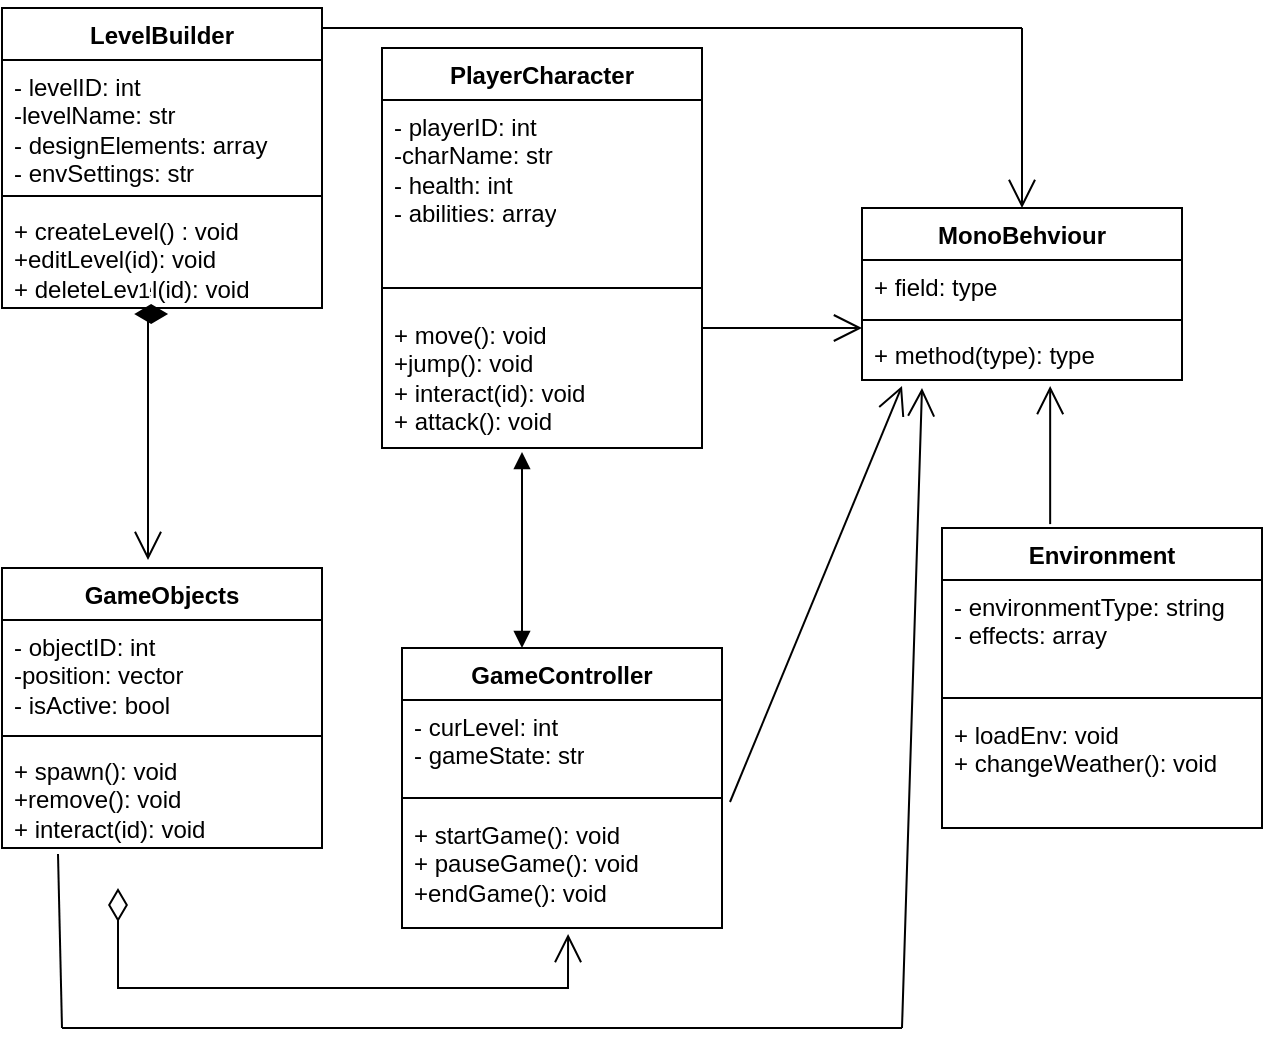 <mxfile version="26.0.11">
  <diagram id="C5RBs43oDa-KdzZeNtuy" name="Page-1">
    <mxGraphModel dx="1266" dy="600" grid="1" gridSize="10" guides="1" tooltips="1" connect="1" arrows="1" fold="1" page="1" pageScale="1" pageWidth="827" pageHeight="1169" math="0" shadow="0">
      <root>
        <mxCell id="WIyWlLk6GJQsqaUBKTNV-0" />
        <mxCell id="WIyWlLk6GJQsqaUBKTNV-1" parent="WIyWlLk6GJQsqaUBKTNV-0" />
        <mxCell id="DYyBr0kkOJFsOpMtX7ZK-0" value="MonoBehviour" style="swimlane;fontStyle=1;align=center;verticalAlign=top;childLayout=stackLayout;horizontal=1;startSize=26;horizontalStack=0;resizeParent=1;resizeParentMax=0;resizeLast=0;collapsible=1;marginBottom=0;whiteSpace=wrap;html=1;" vertex="1" parent="WIyWlLk6GJQsqaUBKTNV-1">
          <mxGeometry x="440" y="130" width="160" height="86" as="geometry" />
        </mxCell>
        <mxCell id="DYyBr0kkOJFsOpMtX7ZK-1" value="+ field: type" style="text;strokeColor=none;fillColor=none;align=left;verticalAlign=top;spacingLeft=4;spacingRight=4;overflow=hidden;rotatable=0;points=[[0,0.5],[1,0.5]];portConstraint=eastwest;whiteSpace=wrap;html=1;" vertex="1" parent="DYyBr0kkOJFsOpMtX7ZK-0">
          <mxGeometry y="26" width="160" height="26" as="geometry" />
        </mxCell>
        <mxCell id="DYyBr0kkOJFsOpMtX7ZK-2" value="" style="line;strokeWidth=1;fillColor=none;align=left;verticalAlign=middle;spacingTop=-1;spacingLeft=3;spacingRight=3;rotatable=0;labelPosition=right;points=[];portConstraint=eastwest;strokeColor=inherit;" vertex="1" parent="DYyBr0kkOJFsOpMtX7ZK-0">
          <mxGeometry y="52" width="160" height="8" as="geometry" />
        </mxCell>
        <mxCell id="DYyBr0kkOJFsOpMtX7ZK-3" value="+ method(type): type" style="text;strokeColor=none;fillColor=none;align=left;verticalAlign=top;spacingLeft=4;spacingRight=4;overflow=hidden;rotatable=0;points=[[0,0.5],[1,0.5]];portConstraint=eastwest;whiteSpace=wrap;html=1;" vertex="1" parent="DYyBr0kkOJFsOpMtX7ZK-0">
          <mxGeometry y="60" width="160" height="26" as="geometry" />
        </mxCell>
        <mxCell id="DYyBr0kkOJFsOpMtX7ZK-10" value="LevelBuilder" style="swimlane;fontStyle=1;align=center;verticalAlign=top;childLayout=stackLayout;horizontal=1;startSize=26;horizontalStack=0;resizeParent=1;resizeParentMax=0;resizeLast=0;collapsible=1;marginBottom=0;whiteSpace=wrap;html=1;" vertex="1" parent="WIyWlLk6GJQsqaUBKTNV-1">
          <mxGeometry x="10" y="30" width="160" height="150" as="geometry" />
        </mxCell>
        <mxCell id="DYyBr0kkOJFsOpMtX7ZK-11" value="- levelID: int&lt;div&gt;-levelName: str&lt;/div&gt;&lt;div&gt;- designElements: array&lt;/div&gt;&lt;div&gt;- envSettings: str&lt;/div&gt;" style="text;strokeColor=none;fillColor=none;align=left;verticalAlign=top;spacingLeft=4;spacingRight=4;overflow=hidden;rotatable=0;points=[[0,0.5],[1,0.5]];portConstraint=eastwest;whiteSpace=wrap;html=1;" vertex="1" parent="DYyBr0kkOJFsOpMtX7ZK-10">
          <mxGeometry y="26" width="160" height="64" as="geometry" />
        </mxCell>
        <mxCell id="DYyBr0kkOJFsOpMtX7ZK-12" value="" style="line;strokeWidth=1;fillColor=none;align=left;verticalAlign=middle;spacingTop=-1;spacingLeft=3;spacingRight=3;rotatable=0;labelPosition=right;points=[];portConstraint=eastwest;strokeColor=inherit;" vertex="1" parent="DYyBr0kkOJFsOpMtX7ZK-10">
          <mxGeometry y="90" width="160" height="8" as="geometry" />
        </mxCell>
        <mxCell id="DYyBr0kkOJFsOpMtX7ZK-13" value="+ createLevel() : void&lt;div&gt;+editLevel(id): void&lt;/div&gt;&lt;div&gt;+ deleteLevel(id): void&lt;/div&gt;" style="text;strokeColor=none;fillColor=none;align=left;verticalAlign=top;spacingLeft=4;spacingRight=4;overflow=hidden;rotatable=0;points=[[0,0.5],[1,0.5]];portConstraint=eastwest;whiteSpace=wrap;html=1;" vertex="1" parent="DYyBr0kkOJFsOpMtX7ZK-10">
          <mxGeometry y="98" width="160" height="52" as="geometry" />
        </mxCell>
        <mxCell id="DYyBr0kkOJFsOpMtX7ZK-18" value="PlayerCharacter" style="swimlane;fontStyle=1;align=center;verticalAlign=top;childLayout=stackLayout;horizontal=1;startSize=26;horizontalStack=0;resizeParent=1;resizeParentMax=0;resizeLast=0;collapsible=1;marginBottom=0;whiteSpace=wrap;html=1;" vertex="1" parent="WIyWlLk6GJQsqaUBKTNV-1">
          <mxGeometry x="200" y="50" width="160" height="200" as="geometry" />
        </mxCell>
        <mxCell id="DYyBr0kkOJFsOpMtX7ZK-19" value="- playerID: int&lt;div&gt;-charName: str&lt;/div&gt;&lt;div&gt;- health: int&lt;/div&gt;&lt;div&gt;- abilities: array&lt;/div&gt;&lt;div&gt;&lt;br&gt;&lt;/div&gt;" style="text;strokeColor=none;fillColor=none;align=left;verticalAlign=top;spacingLeft=4;spacingRight=4;overflow=hidden;rotatable=0;points=[[0,0.5],[1,0.5]];portConstraint=eastwest;whiteSpace=wrap;html=1;" vertex="1" parent="DYyBr0kkOJFsOpMtX7ZK-18">
          <mxGeometry y="26" width="160" height="84" as="geometry" />
        </mxCell>
        <mxCell id="DYyBr0kkOJFsOpMtX7ZK-20" value="" style="line;strokeWidth=1;fillColor=none;align=left;verticalAlign=middle;spacingTop=-1;spacingLeft=3;spacingRight=3;rotatable=0;labelPosition=right;points=[];portConstraint=eastwest;strokeColor=inherit;" vertex="1" parent="DYyBr0kkOJFsOpMtX7ZK-18">
          <mxGeometry y="110" width="160" height="20" as="geometry" />
        </mxCell>
        <mxCell id="DYyBr0kkOJFsOpMtX7ZK-21" value="+ move(): void&lt;div&gt;+jump(): void&lt;/div&gt;&lt;div&gt;+ interact(id): void&lt;/div&gt;&lt;div&gt;+ attack(): void&lt;/div&gt;" style="text;strokeColor=none;fillColor=none;align=left;verticalAlign=top;spacingLeft=4;spacingRight=4;overflow=hidden;rotatable=0;points=[[0,0.5],[1,0.5]];portConstraint=eastwest;whiteSpace=wrap;html=1;" vertex="1" parent="DYyBr0kkOJFsOpMtX7ZK-18">
          <mxGeometry y="130" width="160" height="70" as="geometry" />
        </mxCell>
        <mxCell id="DYyBr0kkOJFsOpMtX7ZK-22" value="Environment" style="swimlane;fontStyle=1;align=center;verticalAlign=top;childLayout=stackLayout;horizontal=1;startSize=26;horizontalStack=0;resizeParent=1;resizeParentMax=0;resizeLast=0;collapsible=1;marginBottom=0;whiteSpace=wrap;html=1;" vertex="1" parent="WIyWlLk6GJQsqaUBKTNV-1">
          <mxGeometry x="480" y="290" width="160" height="150" as="geometry" />
        </mxCell>
        <mxCell id="DYyBr0kkOJFsOpMtX7ZK-23" value="- environmentType: string&lt;div&gt;- effects: array&lt;/div&gt;" style="text;strokeColor=none;fillColor=none;align=left;verticalAlign=top;spacingLeft=4;spacingRight=4;overflow=hidden;rotatable=0;points=[[0,0.5],[1,0.5]];portConstraint=eastwest;whiteSpace=wrap;html=1;" vertex="1" parent="DYyBr0kkOJFsOpMtX7ZK-22">
          <mxGeometry y="26" width="160" height="54" as="geometry" />
        </mxCell>
        <mxCell id="DYyBr0kkOJFsOpMtX7ZK-24" value="" style="line;strokeWidth=1;fillColor=none;align=left;verticalAlign=middle;spacingTop=-1;spacingLeft=3;spacingRight=3;rotatable=0;labelPosition=right;points=[];portConstraint=eastwest;strokeColor=inherit;" vertex="1" parent="DYyBr0kkOJFsOpMtX7ZK-22">
          <mxGeometry y="80" width="160" height="10" as="geometry" />
        </mxCell>
        <mxCell id="DYyBr0kkOJFsOpMtX7ZK-25" value="+ loadEnv: void&lt;div&gt;+ changeWeather(): void&lt;br&gt;&lt;div&gt;&lt;br&gt;&lt;/div&gt;&lt;/div&gt;" style="text;strokeColor=none;fillColor=none;align=left;verticalAlign=top;spacingLeft=4;spacingRight=4;overflow=hidden;rotatable=0;points=[[0,0.5],[1,0.5]];portConstraint=eastwest;whiteSpace=wrap;html=1;" vertex="1" parent="DYyBr0kkOJFsOpMtX7ZK-22">
          <mxGeometry y="90" width="160" height="60" as="geometry" />
        </mxCell>
        <mxCell id="DYyBr0kkOJFsOpMtX7ZK-26" value="GameController" style="swimlane;fontStyle=1;align=center;verticalAlign=top;childLayout=stackLayout;horizontal=1;startSize=26;horizontalStack=0;resizeParent=1;resizeParentMax=0;resizeLast=0;collapsible=1;marginBottom=0;whiteSpace=wrap;html=1;" vertex="1" parent="WIyWlLk6GJQsqaUBKTNV-1">
          <mxGeometry x="210" y="350" width="160" height="140" as="geometry" />
        </mxCell>
        <mxCell id="DYyBr0kkOJFsOpMtX7ZK-27" value="- curLevel: int&lt;div&gt;- gameState: str&lt;/div&gt;" style="text;strokeColor=none;fillColor=none;align=left;verticalAlign=top;spacingLeft=4;spacingRight=4;overflow=hidden;rotatable=0;points=[[0,0.5],[1,0.5]];portConstraint=eastwest;whiteSpace=wrap;html=1;" vertex="1" parent="DYyBr0kkOJFsOpMtX7ZK-26">
          <mxGeometry y="26" width="160" height="44" as="geometry" />
        </mxCell>
        <mxCell id="DYyBr0kkOJFsOpMtX7ZK-28" value="" style="line;strokeWidth=1;fillColor=none;align=left;verticalAlign=middle;spacingTop=-1;spacingLeft=3;spacingRight=3;rotatable=0;labelPosition=right;points=[];portConstraint=eastwest;strokeColor=inherit;" vertex="1" parent="DYyBr0kkOJFsOpMtX7ZK-26">
          <mxGeometry y="70" width="160" height="10" as="geometry" />
        </mxCell>
        <mxCell id="DYyBr0kkOJFsOpMtX7ZK-29" value="+ startGame(): void&lt;div&gt;+ pauseGame(): void&lt;/div&gt;&lt;div&gt;+endGame(): void&lt;/div&gt;" style="text;strokeColor=none;fillColor=none;align=left;verticalAlign=top;spacingLeft=4;spacingRight=4;overflow=hidden;rotatable=0;points=[[0,0.5],[1,0.5]];portConstraint=eastwest;whiteSpace=wrap;html=1;" vertex="1" parent="DYyBr0kkOJFsOpMtX7ZK-26">
          <mxGeometry y="80" width="160" height="60" as="geometry" />
        </mxCell>
        <mxCell id="DYyBr0kkOJFsOpMtX7ZK-30" value="GameObjects" style="swimlane;fontStyle=1;align=center;verticalAlign=top;childLayout=stackLayout;horizontal=1;startSize=26;horizontalStack=0;resizeParent=1;resizeParentMax=0;resizeLast=0;collapsible=1;marginBottom=0;whiteSpace=wrap;html=1;" vertex="1" parent="WIyWlLk6GJQsqaUBKTNV-1">
          <mxGeometry x="10" y="310" width="160" height="140" as="geometry" />
        </mxCell>
        <mxCell id="DYyBr0kkOJFsOpMtX7ZK-31" value="- objectID: int&lt;div&gt;-position: vector&lt;/div&gt;&lt;div&gt;- isActive: bool&lt;/div&gt;" style="text;strokeColor=none;fillColor=none;align=left;verticalAlign=top;spacingLeft=4;spacingRight=4;overflow=hidden;rotatable=0;points=[[0,0.5],[1,0.5]];portConstraint=eastwest;whiteSpace=wrap;html=1;" vertex="1" parent="DYyBr0kkOJFsOpMtX7ZK-30">
          <mxGeometry y="26" width="160" height="54" as="geometry" />
        </mxCell>
        <mxCell id="DYyBr0kkOJFsOpMtX7ZK-32" value="" style="line;strokeWidth=1;fillColor=none;align=left;verticalAlign=middle;spacingTop=-1;spacingLeft=3;spacingRight=3;rotatable=0;labelPosition=right;points=[];portConstraint=eastwest;strokeColor=inherit;" vertex="1" parent="DYyBr0kkOJFsOpMtX7ZK-30">
          <mxGeometry y="80" width="160" height="8" as="geometry" />
        </mxCell>
        <mxCell id="DYyBr0kkOJFsOpMtX7ZK-33" value="+ spawn(): void&lt;div&gt;+remove(): void&lt;/div&gt;&lt;div&gt;+ interact(id): void&lt;/div&gt;" style="text;strokeColor=none;fillColor=none;align=left;verticalAlign=top;spacingLeft=4;spacingRight=4;overflow=hidden;rotatable=0;points=[[0,0.5],[1,0.5]];portConstraint=eastwest;whiteSpace=wrap;html=1;" vertex="1" parent="DYyBr0kkOJFsOpMtX7ZK-30">
          <mxGeometry y="88" width="160" height="52" as="geometry" />
        </mxCell>
        <mxCell id="DYyBr0kkOJFsOpMtX7ZK-38" value="1" style="endArrow=open;html=1;endSize=12;startArrow=diamondThin;startSize=14;startFill=1;edgeStyle=orthogonalEdgeStyle;align=left;verticalAlign=bottom;rounded=0;exitX=0.413;exitY=1.058;exitDx=0;exitDy=0;exitPerimeter=0;" edge="1" parent="WIyWlLk6GJQsqaUBKTNV-1" source="DYyBr0kkOJFsOpMtX7ZK-13">
          <mxGeometry x="-1" y="3" relative="1" as="geometry">
            <mxPoint x="70" y="245" as="sourcePoint" />
            <mxPoint x="83" y="306" as="targetPoint" />
            <Array as="points">
              <mxPoint x="83" y="183" />
            </Array>
          </mxGeometry>
        </mxCell>
        <mxCell id="DYyBr0kkOJFsOpMtX7ZK-42" value="" style="endArrow=block;startArrow=block;endFill=1;startFill=1;html=1;rounded=0;" edge="1" parent="WIyWlLk6GJQsqaUBKTNV-1">
          <mxGeometry width="160" relative="1" as="geometry">
            <mxPoint x="270" y="252" as="sourcePoint" />
            <mxPoint x="270" y="350" as="targetPoint" />
          </mxGeometry>
        </mxCell>
        <mxCell id="DYyBr0kkOJFsOpMtX7ZK-43" value="" style="endArrow=open;html=1;endSize=12;startArrow=diamondThin;startSize=14;startFill=0;edgeStyle=orthogonalEdgeStyle;align=left;verticalAlign=bottom;rounded=0;entryX=0.519;entryY=1.05;entryDx=0;entryDy=0;entryPerimeter=0;" edge="1" parent="WIyWlLk6GJQsqaUBKTNV-1" target="DYyBr0kkOJFsOpMtX7ZK-29">
          <mxGeometry x="-1" y="3" relative="1" as="geometry">
            <mxPoint x="68" y="470" as="sourcePoint" />
            <mxPoint x="580" y="260" as="targetPoint" />
            <Array as="points">
              <mxPoint x="68" y="520" />
              <mxPoint x="293" y="520" />
            </Array>
          </mxGeometry>
        </mxCell>
        <mxCell id="DYyBr0kkOJFsOpMtX7ZK-44" value="" style="endArrow=open;endFill=1;endSize=12;html=1;rounded=0;exitX=0.338;exitY=-0.013;exitDx=0;exitDy=0;exitPerimeter=0;entryX=0.588;entryY=1.115;entryDx=0;entryDy=0;entryPerimeter=0;" edge="1" parent="WIyWlLk6GJQsqaUBKTNV-1" source="DYyBr0kkOJFsOpMtX7ZK-22" target="DYyBr0kkOJFsOpMtX7ZK-3">
          <mxGeometry width="160" relative="1" as="geometry">
            <mxPoint x="540" y="260" as="sourcePoint" />
            <mxPoint x="700" y="260" as="targetPoint" />
          </mxGeometry>
        </mxCell>
        <mxCell id="DYyBr0kkOJFsOpMtX7ZK-45" value="" style="endArrow=open;endFill=1;endSize=12;html=1;rounded=0;" edge="1" parent="WIyWlLk6GJQsqaUBKTNV-1">
          <mxGeometry width="160" relative="1" as="geometry">
            <mxPoint x="360" y="190" as="sourcePoint" />
            <mxPoint x="440" y="190" as="targetPoint" />
          </mxGeometry>
        </mxCell>
        <mxCell id="DYyBr0kkOJFsOpMtX7ZK-46" value="" style="endArrow=open;endFill=1;endSize=12;html=1;rounded=0;exitX=1.025;exitY=-0.05;exitDx=0;exitDy=0;exitPerimeter=0;entryX=0.125;entryY=1.115;entryDx=0;entryDy=0;entryPerimeter=0;" edge="1" parent="WIyWlLk6GJQsqaUBKTNV-1" source="DYyBr0kkOJFsOpMtX7ZK-29" target="DYyBr0kkOJFsOpMtX7ZK-3">
          <mxGeometry width="160" relative="1" as="geometry">
            <mxPoint x="420" y="260" as="sourcePoint" />
            <mxPoint x="580" y="260" as="targetPoint" />
          </mxGeometry>
        </mxCell>
        <mxCell id="DYyBr0kkOJFsOpMtX7ZK-48" value="" style="endArrow=open;endFill=1;endSize=12;html=1;rounded=0;" edge="1" parent="WIyWlLk6GJQsqaUBKTNV-1">
          <mxGeometry width="160" relative="1" as="geometry">
            <mxPoint x="460" y="540" as="sourcePoint" />
            <mxPoint x="470" y="220" as="targetPoint" />
          </mxGeometry>
        </mxCell>
        <mxCell id="DYyBr0kkOJFsOpMtX7ZK-50" value="" style="endArrow=none;html=1;rounded=0;entryX=0.175;entryY=1.058;entryDx=0;entryDy=0;entryPerimeter=0;" edge="1" parent="WIyWlLk6GJQsqaUBKTNV-1" target="DYyBr0kkOJFsOpMtX7ZK-33">
          <mxGeometry width="50" height="50" relative="1" as="geometry">
            <mxPoint x="40" y="540" as="sourcePoint" />
            <mxPoint x="90" y="490" as="targetPoint" />
          </mxGeometry>
        </mxCell>
        <mxCell id="DYyBr0kkOJFsOpMtX7ZK-51" value="" style="endArrow=none;html=1;rounded=0;" edge="1" parent="WIyWlLk6GJQsqaUBKTNV-1">
          <mxGeometry width="50" height="50" relative="1" as="geometry">
            <mxPoint x="40" y="540" as="sourcePoint" />
            <mxPoint x="460" y="540" as="targetPoint" />
          </mxGeometry>
        </mxCell>
        <mxCell id="DYyBr0kkOJFsOpMtX7ZK-52" value="" style="endArrow=none;html=1;rounded=0;" edge="1" parent="WIyWlLk6GJQsqaUBKTNV-1">
          <mxGeometry width="50" height="50" relative="1" as="geometry">
            <mxPoint x="170" y="40" as="sourcePoint" />
            <mxPoint x="520" y="40" as="targetPoint" />
          </mxGeometry>
        </mxCell>
        <mxCell id="DYyBr0kkOJFsOpMtX7ZK-53" value="" style="endArrow=open;endFill=1;endSize=12;html=1;rounded=0;" edge="1" parent="WIyWlLk6GJQsqaUBKTNV-1" target="DYyBr0kkOJFsOpMtX7ZK-0">
          <mxGeometry width="160" relative="1" as="geometry">
            <mxPoint x="520" y="40" as="sourcePoint" />
            <mxPoint x="590" y="210" as="targetPoint" />
          </mxGeometry>
        </mxCell>
      </root>
    </mxGraphModel>
  </diagram>
</mxfile>
